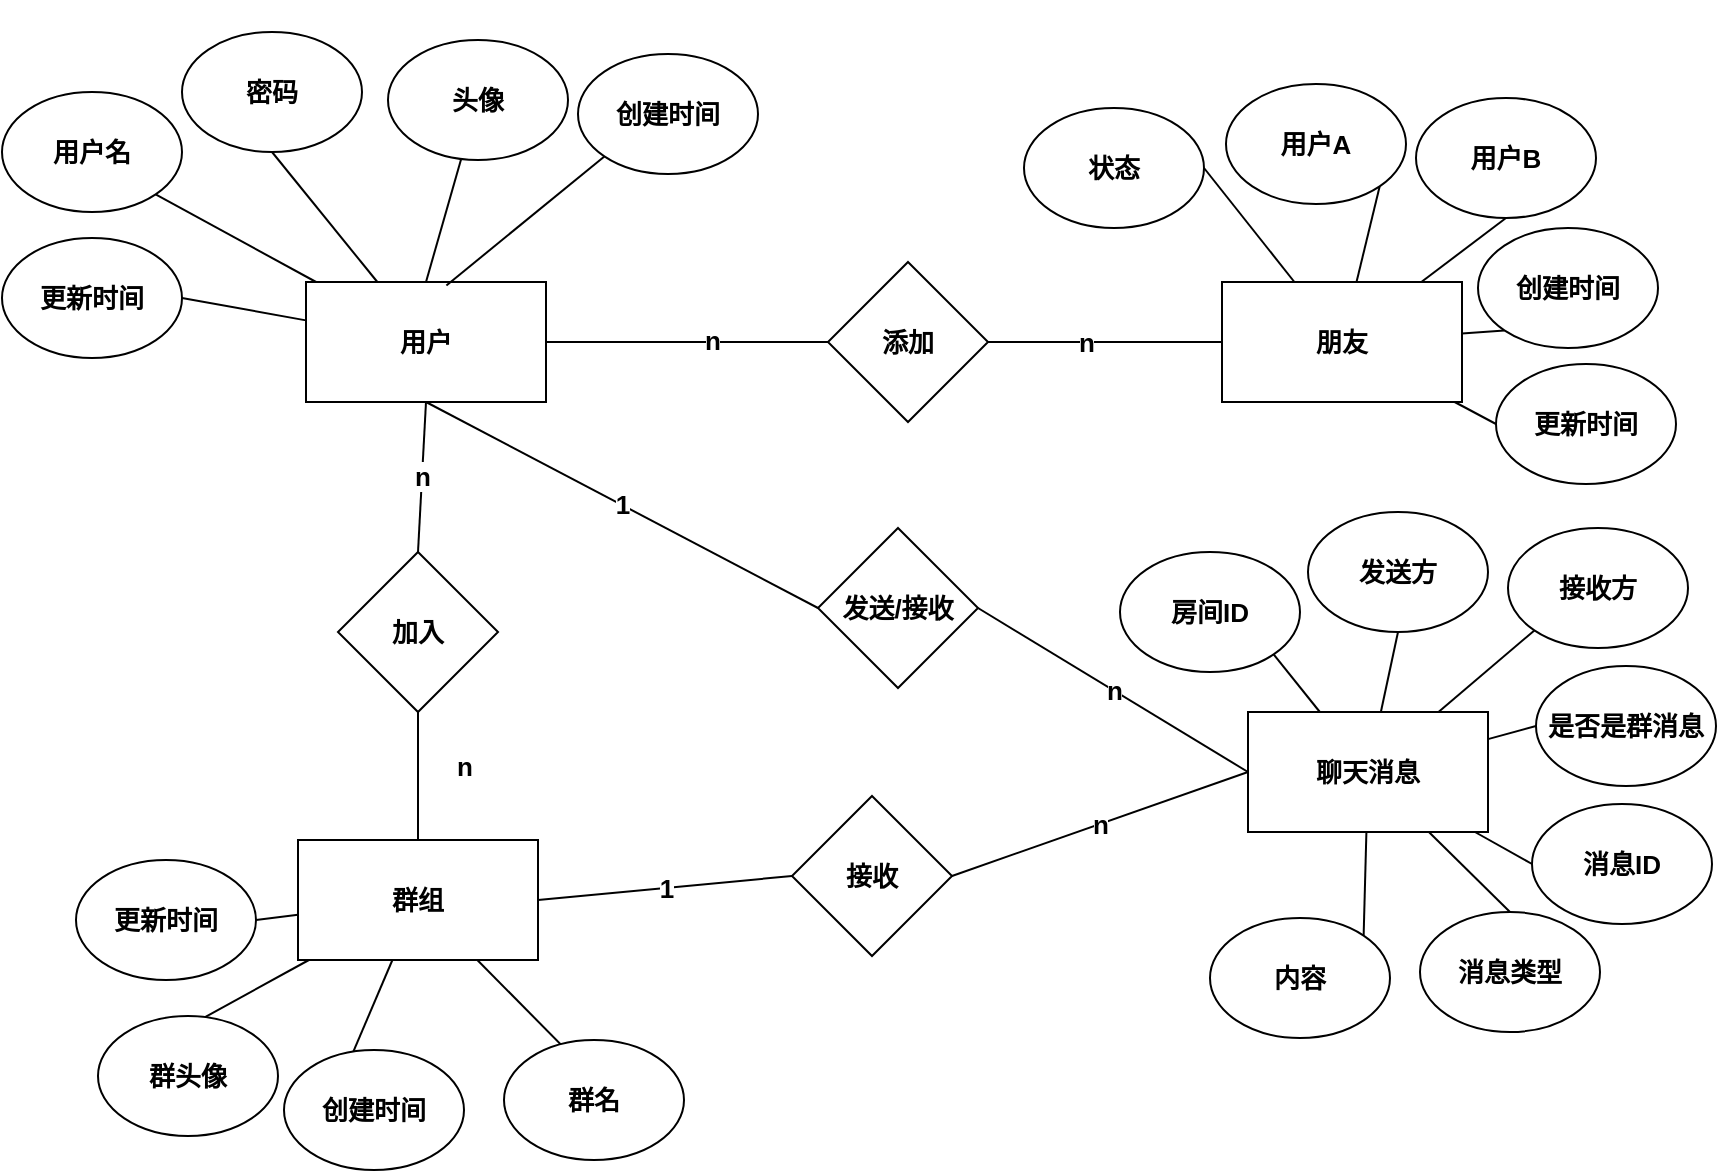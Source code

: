 <mxfile version="14.5.7" type="github">
  <diagram id="R2lEEEUBdFMjLlhIrx00" name="Page-1">
    <mxGraphModel dx="2097" dy="1319" grid="0" gridSize="10" guides="1" tooltips="1" connect="1" arrows="1" fold="1" page="0" pageScale="1" pageWidth="850" pageHeight="1100" math="0" shadow="0" extFonts="Permanent Marker^https://fonts.googleapis.com/css?family=Permanent+Marker">
      <root>
        <mxCell id="0" />
        <mxCell id="1" parent="0" />
        <mxCell id="_YOtzz9naKi3cMkrxV0r-57" style="edgeStyle=none;orthogonalLoop=1;jettySize=auto;html=1;exitX=1;exitY=0.5;exitDx=0;exitDy=0;endArrow=none;endFill=0;strokeColor=#000000;entryX=0;entryY=0.5;entryDx=0;entryDy=0;fontSize=13;fontStyle=1" edge="1" parent="1" source="rfzxkzYXNz0C6N27dNwW-1" target="_YOtzz9naKi3cMkrxV0r-58">
          <mxGeometry relative="1" as="geometry">
            <mxPoint x="311.572" y="161.0" as="targetPoint" />
          </mxGeometry>
        </mxCell>
        <mxCell id="_YOtzz9naKi3cMkrxV0r-60" value="n" style="edgeLabel;html=1;align=center;verticalAlign=middle;resizable=0;points=[];fontSize=13;fontStyle=1" vertex="1" connectable="0" parent="_YOtzz9naKi3cMkrxV0r-57">
          <mxGeometry x="0.17" relative="1" as="geometry">
            <mxPoint y="-1" as="offset" />
          </mxGeometry>
        </mxCell>
        <mxCell id="_YOtzz9naKi3cMkrxV0r-58" value="添加" style="rhombus;whiteSpace=wrap;html=1;fontSize=13;fontStyle=1" vertex="1" parent="1">
          <mxGeometry x="318" y="-18" width="80" height="80" as="geometry" />
        </mxCell>
        <mxCell id="_YOtzz9naKi3cMkrxV0r-59" style="edgeStyle=none;orthogonalLoop=1;jettySize=auto;html=1;endArrow=none;endFill=0;strokeColor=#000000;entryX=1;entryY=0.5;entryDx=0;entryDy=0;fontSize=13;fontStyle=1" edge="1" parent="1" source="rfzxkzYXNz0C6N27dNwW-19" target="_YOtzz9naKi3cMkrxV0r-58">
          <mxGeometry relative="1" as="geometry">
            <mxPoint x="398.429" y="173.0" as="targetPoint" />
          </mxGeometry>
        </mxCell>
        <mxCell id="_YOtzz9naKi3cMkrxV0r-61" value="n" style="edgeLabel;html=1;align=center;verticalAlign=middle;resizable=0;points=[];fontSize=13;fontStyle=1" vertex="1" connectable="0" parent="_YOtzz9naKi3cMkrxV0r-59">
          <mxGeometry x="0.16" relative="1" as="geometry">
            <mxPoint as="offset" />
          </mxGeometry>
        </mxCell>
        <mxCell id="_YOtzz9naKi3cMkrxV0r-64" value="n" style="orthogonalLoop=1;jettySize=auto;html=1;exitX=1;exitY=0.5;exitDx=0;exitDy=0;endArrow=none;endFill=0;strokeColor=#000000;entryX=0;entryY=0.5;entryDx=0;entryDy=0;fontSize=13;fontStyle=1" edge="1" parent="1" source="_YOtzz9naKi3cMkrxV0r-62" target="rfzxkzYXNz0C6N27dNwW-26">
          <mxGeometry relative="1" as="geometry" />
        </mxCell>
        <mxCell id="_YOtzz9naKi3cMkrxV0r-62" value="发送/接收" style="rhombus;whiteSpace=wrap;html=1;fontSize=13;fontStyle=1" vertex="1" parent="1">
          <mxGeometry x="313" y="115" width="80" height="80" as="geometry" />
        </mxCell>
        <mxCell id="_YOtzz9naKi3cMkrxV0r-63" value="1" style="edgeStyle=none;orthogonalLoop=1;jettySize=auto;html=1;exitX=0.5;exitY=1;exitDx=0;exitDy=0;entryX=0;entryY=0.5;entryDx=0;entryDy=0;endArrow=none;endFill=0;strokeColor=#000000;fontSize=13;fontStyle=1" edge="1" parent="1" source="rfzxkzYXNz0C6N27dNwW-1" target="_YOtzz9naKi3cMkrxV0r-62">
          <mxGeometry relative="1" as="geometry" />
        </mxCell>
        <mxCell id="_YOtzz9naKi3cMkrxV0r-69" value="n" style="orthogonalLoop=1;jettySize=auto;html=1;exitX=1;exitY=0.5;exitDx=0;exitDy=0;entryX=0;entryY=0.5;entryDx=0;entryDy=0;endArrow=none;endFill=0;strokeColor=#000000;fontSize=13;fontStyle=1" edge="1" parent="1" source="_YOtzz9naKi3cMkrxV0r-67" target="rfzxkzYXNz0C6N27dNwW-26">
          <mxGeometry relative="1" as="geometry" />
        </mxCell>
        <mxCell id="_YOtzz9naKi3cMkrxV0r-67" value="接收" style="rhombus;whiteSpace=wrap;html=1;fontSize=13;fontStyle=1" vertex="1" parent="1">
          <mxGeometry x="300" y="249" width="80" height="80" as="geometry" />
        </mxCell>
        <mxCell id="_YOtzz9naKi3cMkrxV0r-68" value="1" style="edgeStyle=none;orthogonalLoop=1;jettySize=auto;html=1;exitX=1;exitY=0.5;exitDx=0;exitDy=0;entryX=0;entryY=0.5;entryDx=0;entryDy=0;endArrow=none;endFill=0;strokeColor=#000000;fontSize=13;fontStyle=1" edge="1" parent="1" source="rfzxkzYXNz0C6N27dNwW-6" target="_YOtzz9naKi3cMkrxV0r-67">
          <mxGeometry relative="1" as="geometry" />
        </mxCell>
        <mxCell id="_YOtzz9naKi3cMkrxV0r-72" value="n" style="orthogonalLoop=1;jettySize=auto;html=1;entryX=0.5;entryY=0;entryDx=0;entryDy=0;endArrow=none;endFill=0;strokeColor=#000000;exitX=0.5;exitY=1;exitDx=0;exitDy=0;fontSize=13;fontStyle=1" edge="1" parent="1" source="_YOtzz9naKi3cMkrxV0r-70" target="rfzxkzYXNz0C6N27dNwW-6">
          <mxGeometry x="-0.159" y="23" relative="1" as="geometry">
            <mxPoint as="offset" />
          </mxGeometry>
        </mxCell>
        <mxCell id="_YOtzz9naKi3cMkrxV0r-70" value="加入" style="rhombus;whiteSpace=wrap;html=1;fontSize=13;fontStyle=1" vertex="1" parent="1">
          <mxGeometry x="73" y="127" width="80" height="80" as="geometry" />
        </mxCell>
        <mxCell id="_YOtzz9naKi3cMkrxV0r-71" value="n" style="edgeStyle=none;orthogonalLoop=1;jettySize=auto;html=1;exitX=0.5;exitY=1;exitDx=0;exitDy=0;entryX=0.5;entryY=0;entryDx=0;entryDy=0;endArrow=none;endFill=0;strokeColor=#000000;fontSize=13;fontStyle=1" edge="1" parent="1" source="rfzxkzYXNz0C6N27dNwW-1" target="_YOtzz9naKi3cMkrxV0r-70">
          <mxGeometry relative="1" as="geometry" />
        </mxCell>
        <mxCell id="rfzxkzYXNz0C6N27dNwW-26" value="聊天消息" style="rounded=0;whiteSpace=wrap;html=1;fontSize=13;fontStyle=1" parent="1" vertex="1">
          <mxGeometry x="528" y="207" width="120" height="60" as="geometry" />
        </mxCell>
        <mxCell id="_YOtzz9naKi3cMkrxV0r-28" style="edgeStyle=none;orthogonalLoop=1;jettySize=auto;html=1;exitX=0.5;exitY=1;exitDx=0;exitDy=0;endArrow=none;endFill=0;strokeColor=#000000;fontSize=13;fontStyle=1" edge="1" parent="1" source="rfzxkzYXNz0C6N27dNwW-27" target="rfzxkzYXNz0C6N27dNwW-26">
          <mxGeometry x="409" y="115" as="geometry" />
        </mxCell>
        <mxCell id="rfzxkzYXNz0C6N27dNwW-27" value="发送方" style="ellipse;whiteSpace=wrap;html=1;fontSize=13;fontStyle=1" parent="1" vertex="1">
          <mxGeometry x="558" y="107" width="90" height="60" as="geometry" />
        </mxCell>
        <mxCell id="_YOtzz9naKi3cMkrxV0r-29" style="edgeStyle=none;orthogonalLoop=1;jettySize=auto;html=1;exitX=0;exitY=1;exitDx=0;exitDy=0;endArrow=none;endFill=0;strokeColor=#000000;fontSize=13;fontStyle=1" edge="1" parent="1" source="rfzxkzYXNz0C6N27dNwW-28" target="rfzxkzYXNz0C6N27dNwW-26">
          <mxGeometry x="409" y="115" as="geometry" />
        </mxCell>
        <mxCell id="rfzxkzYXNz0C6N27dNwW-28" value="接收方" style="ellipse;whiteSpace=wrap;html=1;fontSize=13;fontStyle=1" parent="1" vertex="1">
          <mxGeometry x="658" y="115" width="90" height="60" as="geometry" />
        </mxCell>
        <mxCell id="_YOtzz9naKi3cMkrxV0r-30" style="edgeStyle=none;orthogonalLoop=1;jettySize=auto;html=1;exitX=0;exitY=0.5;exitDx=0;exitDy=0;endArrow=none;endFill=0;strokeColor=#000000;fontSize=13;fontStyle=1" edge="1" parent="1" source="rfzxkzYXNz0C6N27dNwW-29" target="rfzxkzYXNz0C6N27dNwW-26">
          <mxGeometry x="409" y="115" as="geometry" />
        </mxCell>
        <mxCell id="rfzxkzYXNz0C6N27dNwW-29" value="是否是群消息" style="ellipse;whiteSpace=wrap;html=1;fontSize=13;fontStyle=1" parent="1" vertex="1">
          <mxGeometry x="672" y="184" width="90" height="60" as="geometry" />
        </mxCell>
        <mxCell id="_YOtzz9naKi3cMkrxV0r-31" style="edgeStyle=none;orthogonalLoop=1;jettySize=auto;html=1;exitX=0;exitY=0.5;exitDx=0;exitDy=0;endArrow=none;endFill=0;strokeColor=#000000;fontSize=13;fontStyle=1" edge="1" parent="1" source="rfzxkzYXNz0C6N27dNwW-30" target="rfzxkzYXNz0C6N27dNwW-26">
          <mxGeometry x="409" y="115" as="geometry" />
        </mxCell>
        <mxCell id="rfzxkzYXNz0C6N27dNwW-30" value="消息ID" style="ellipse;whiteSpace=wrap;html=1;fontSize=13;fontStyle=1" parent="1" vertex="1">
          <mxGeometry x="670" y="253" width="90" height="60" as="geometry" />
        </mxCell>
        <mxCell id="_YOtzz9naKi3cMkrxV0r-27" style="edgeStyle=none;orthogonalLoop=1;jettySize=auto;html=1;exitX=1;exitY=1;exitDx=0;exitDy=0;endArrow=none;endFill=0;strokeColor=#000000;fontSize=13;fontStyle=1" edge="1" parent="1" source="_YOtzz9naKi3cMkrxV0r-25" target="rfzxkzYXNz0C6N27dNwW-26">
          <mxGeometry x="409" y="115" as="geometry" />
        </mxCell>
        <mxCell id="_YOtzz9naKi3cMkrxV0r-25" value="房间ID" style="ellipse;whiteSpace=wrap;html=1;fontSize=13;fontStyle=1" vertex="1" parent="1">
          <mxGeometry x="464" y="127" width="90" height="60" as="geometry" />
        </mxCell>
        <mxCell id="_YOtzz9naKi3cMkrxV0r-32" style="edgeStyle=none;orthogonalLoop=1;jettySize=auto;html=1;exitX=0.5;exitY=0;exitDx=0;exitDy=0;endArrow=none;endFill=0;strokeColor=#000000;fontSize=13;fontStyle=1" edge="1" parent="1" source="_YOtzz9naKi3cMkrxV0r-26" target="rfzxkzYXNz0C6N27dNwW-26">
          <mxGeometry x="409" y="115" as="geometry" />
        </mxCell>
        <mxCell id="_YOtzz9naKi3cMkrxV0r-26" value="消息类型" style="ellipse;whiteSpace=wrap;html=1;fontSize=13;fontStyle=1" vertex="1" parent="1">
          <mxGeometry x="614" y="307" width="90" height="60" as="geometry" />
        </mxCell>
        <mxCell id="_YOtzz9naKi3cMkrxV0r-35" style="edgeStyle=none;orthogonalLoop=1;jettySize=auto;html=1;exitX=1;exitY=0;exitDx=0;exitDy=0;endArrow=none;endFill=0;strokeColor=#000000;fontSize=13;fontStyle=1" edge="1" parent="1" source="_YOtzz9naKi3cMkrxV0r-34" target="rfzxkzYXNz0C6N27dNwW-26">
          <mxGeometry x="409" y="115" as="geometry" />
        </mxCell>
        <mxCell id="_YOtzz9naKi3cMkrxV0r-34" value="内容" style="ellipse;whiteSpace=wrap;html=1;fontSize=13;fontStyle=1" vertex="1" parent="1">
          <mxGeometry x="509" y="310" width="90" height="60" as="geometry" />
        </mxCell>
        <mxCell id="rfzxkzYXNz0C6N27dNwW-19" value="朋友" style="rounded=0;whiteSpace=wrap;html=1;fontSize=13;fontStyle=1" parent="1" vertex="1">
          <mxGeometry x="515" y="-8" width="120" height="60" as="geometry" />
        </mxCell>
        <mxCell id="_YOtzz9naKi3cMkrxV0r-16" style="edgeStyle=none;orthogonalLoop=1;jettySize=auto;html=1;exitX=1;exitY=1;exitDx=0;exitDy=0;endArrow=none;endFill=0;strokeColor=#000000;fontSize=13;fontStyle=1" edge="1" parent="1" source="rfzxkzYXNz0C6N27dNwW-20" target="rfzxkzYXNz0C6N27dNwW-19">
          <mxGeometry x="405" y="-95" as="geometry" />
        </mxCell>
        <mxCell id="rfzxkzYXNz0C6N27dNwW-20" value="用户A" style="ellipse;whiteSpace=wrap;html=1;fontSize=13;fontStyle=1" parent="1" vertex="1">
          <mxGeometry x="517" y="-107" width="90" height="60" as="geometry" />
        </mxCell>
        <mxCell id="_YOtzz9naKi3cMkrxV0r-17" style="edgeStyle=none;orthogonalLoop=1;jettySize=auto;html=1;exitX=0.5;exitY=1;exitDx=0;exitDy=0;endArrow=none;endFill=0;strokeColor=#000000;fontSize=13;fontStyle=1" edge="1" parent="1" source="rfzxkzYXNz0C6N27dNwW-21" target="rfzxkzYXNz0C6N27dNwW-19">
          <mxGeometry x="405" y="-95" as="geometry" />
        </mxCell>
        <mxCell id="rfzxkzYXNz0C6N27dNwW-21" value="用户B" style="ellipse;whiteSpace=wrap;html=1;fontSize=13;fontStyle=1" parent="1" vertex="1">
          <mxGeometry x="612" y="-100" width="90" height="60" as="geometry" />
        </mxCell>
        <mxCell id="_YOtzz9naKi3cMkrxV0r-18" style="edgeStyle=none;orthogonalLoop=1;jettySize=auto;html=1;exitX=0;exitY=1;exitDx=0;exitDy=0;endArrow=none;endFill=0;strokeColor=#000000;fontSize=13;fontStyle=1" edge="1" parent="1" source="rfzxkzYXNz0C6N27dNwW-22" target="rfzxkzYXNz0C6N27dNwW-19">
          <mxGeometry x="405" y="-95" as="geometry" />
        </mxCell>
        <mxCell id="rfzxkzYXNz0C6N27dNwW-22" value="创建时间" style="ellipse;whiteSpace=wrap;html=1;fontSize=13;fontStyle=1" parent="1" vertex="1">
          <mxGeometry x="643" y="-35" width="90" height="60" as="geometry" />
        </mxCell>
        <mxCell id="_YOtzz9naKi3cMkrxV0r-19" style="edgeStyle=none;orthogonalLoop=1;jettySize=auto;html=1;exitX=0;exitY=0.5;exitDx=0;exitDy=0;endArrow=none;endFill=0;strokeColor=#000000;fontSize=13;fontStyle=1" edge="1" parent="1" source="rfzxkzYXNz0C6N27dNwW-23" target="rfzxkzYXNz0C6N27dNwW-19">
          <mxGeometry x="405" y="-95" as="geometry" />
        </mxCell>
        <mxCell id="rfzxkzYXNz0C6N27dNwW-23" value="更新时间" style="ellipse;whiteSpace=wrap;html=1;fontSize=13;fontStyle=1" parent="1" vertex="1">
          <mxGeometry x="652" y="33" width="90" height="60" as="geometry" />
        </mxCell>
        <mxCell id="_YOtzz9naKi3cMkrxV0r-20" style="edgeStyle=none;orthogonalLoop=1;jettySize=auto;html=1;exitX=1;exitY=0.5;exitDx=0;exitDy=0;endArrow=none;endFill=0;strokeColor=#000000;fontSize=13;fontStyle=1" edge="1" parent="1" source="rfzxkzYXNz0C6N27dNwW-25" target="rfzxkzYXNz0C6N27dNwW-19">
          <mxGeometry x="405" y="-95" as="geometry" />
        </mxCell>
        <mxCell id="rfzxkzYXNz0C6N27dNwW-25" value="状态" style="ellipse;whiteSpace=wrap;html=1;fontSize=13;fontStyle=1" parent="1" vertex="1">
          <mxGeometry x="416" y="-95" width="90" height="60" as="geometry" />
        </mxCell>
        <mxCell id="rfzxkzYXNz0C6N27dNwW-1" value="用户" style="rounded=0;whiteSpace=wrap;html=1;fontSize=13;fontStyle=1" parent="1" vertex="1">
          <mxGeometry x="57" y="-8" width="120" height="60" as="geometry" />
        </mxCell>
        <mxCell id="_YOtzz9naKi3cMkrxV0r-14" style="orthogonalLoop=1;jettySize=auto;html=1;exitX=1;exitY=1;exitDx=0;exitDy=0;endArrow=none;endFill=0;strokeColor=#000000;fontSize=13;fontStyle=1" edge="1" parent="1" source="rfzxkzYXNz0C6N27dNwW-2" target="rfzxkzYXNz0C6N27dNwW-1">
          <mxGeometry x="-90" y="-113" as="geometry" />
        </mxCell>
        <mxCell id="rfzxkzYXNz0C6N27dNwW-2" value="用户名" style="ellipse;whiteSpace=wrap;html=1;fontSize=13;fontStyle=1" parent="1" vertex="1">
          <mxGeometry x="-95" y="-103" width="90" height="60" as="geometry" />
        </mxCell>
        <mxCell id="_YOtzz9naKi3cMkrxV0r-13" style="orthogonalLoop=1;jettySize=auto;html=1;exitX=0.5;exitY=1;exitDx=0;exitDy=0;endArrow=none;endFill=0;strokeColor=#000000;fontSize=13;fontStyle=1" edge="1" parent="1" source="rfzxkzYXNz0C6N27dNwW-4" target="rfzxkzYXNz0C6N27dNwW-1">
          <mxGeometry x="-90" y="-113" as="geometry" />
        </mxCell>
        <mxCell id="rfzxkzYXNz0C6N27dNwW-4" value="密码" style="ellipse;whiteSpace=wrap;html=1;fontSize=13;fontStyle=1" parent="1" vertex="1">
          <mxGeometry x="-5" y="-133" width="90" height="60" as="geometry" />
        </mxCell>
        <mxCell id="_YOtzz9naKi3cMkrxV0r-9" style="edgeStyle=orthogonalEdgeStyle;orthogonalLoop=1;jettySize=auto;html=1;exitX=0;exitY=1;exitDx=0;exitDy=0;endArrow=none;endFill=0;strokeColor=none;curved=1;fontSize=13;fontStyle=1" edge="1" parent="1" source="rfzxkzYXNz0C6N27dNwW-18" target="rfzxkzYXNz0C6N27dNwW-1">
          <mxGeometry x="-90" y="-113" as="geometry">
            <mxPoint x="168.18" y="-109.787" as="sourcePoint" />
          </mxGeometry>
        </mxCell>
        <mxCell id="_YOtzz9naKi3cMkrxV0r-12" style="orthogonalLoop=1;jettySize=auto;html=1;exitX=0;exitY=1;exitDx=0;exitDy=0;entryX=0.585;entryY=0.029;entryDx=0;entryDy=0;endArrow=none;endFill=0;strokeColor=#000000;entryPerimeter=0;fontSize=13;fontStyle=1" edge="1" parent="1" source="rfzxkzYXNz0C6N27dNwW-10" target="rfzxkzYXNz0C6N27dNwW-1">
          <mxGeometry x="-90" y="-113" as="geometry" />
        </mxCell>
        <mxCell id="rfzxkzYXNz0C6N27dNwW-10" value="创建时间" style="ellipse;whiteSpace=wrap;html=1;fontSize=13;fontStyle=1" parent="1" vertex="1">
          <mxGeometry x="193" y="-122" width="90" height="60" as="geometry" />
        </mxCell>
        <mxCell id="_YOtzz9naKi3cMkrxV0r-15" style="orthogonalLoop=1;jettySize=auto;html=1;exitX=1;exitY=0.5;exitDx=0;exitDy=0;endArrow=none;endFill=0;strokeColor=#000000;fontSize=13;fontStyle=1" edge="1" parent="1" source="rfzxkzYXNz0C6N27dNwW-11" target="rfzxkzYXNz0C6N27dNwW-1">
          <mxGeometry x="-90" y="-113" as="geometry" />
        </mxCell>
        <mxCell id="rfzxkzYXNz0C6N27dNwW-11" value="更新时间" style="ellipse;whiteSpace=wrap;html=1;fontSize=13;fontStyle=1" parent="1" vertex="1">
          <mxGeometry x="-95" y="-30" width="90" height="60" as="geometry" />
        </mxCell>
        <mxCell id="_YOtzz9naKi3cMkrxV0r-11" style="orthogonalLoop=1;jettySize=auto;html=1;entryX=0.5;entryY=0;entryDx=0;entryDy=0;endArrow=none;endFill=0;strokeColor=#000000;fontSize=13;fontStyle=1" edge="1" parent="1" source="rfzxkzYXNz0C6N27dNwW-18" target="rfzxkzYXNz0C6N27dNwW-1">
          <mxGeometry x="-90" y="-113" as="geometry" />
        </mxCell>
        <mxCell id="rfzxkzYXNz0C6N27dNwW-18" value="头像" style="ellipse;whiteSpace=wrap;html=1;fontSize=13;fontStyle=1" parent="1" vertex="1">
          <mxGeometry x="98" y="-129" width="90" height="60" as="geometry" />
        </mxCell>
        <mxCell id="_YOtzz9naKi3cMkrxV0r-73" style="edgeStyle=orthogonalEdgeStyle;orthogonalLoop=1;jettySize=auto;html=1;exitX=0;exitY=1;exitDx=0;exitDy=0;endArrow=none;endFill=0;strokeColor=none;curved=1;fontSize=13;fontStyle=1" edge="1" parent="1" target="rfzxkzYXNz0C6N27dNwW-18">
          <mxGeometry x="-90" y="-113" as="geometry">
            <mxPoint x="168.18" y="-109.787" as="sourcePoint" />
            <mxPoint x="110" y="-11" as="targetPoint" />
          </mxGeometry>
        </mxCell>
        <mxCell id="rfzxkzYXNz0C6N27dNwW-6" value="群组" style="rounded=0;whiteSpace=wrap;html=1;fontSize=13;fontStyle=1" parent="1" vertex="1">
          <mxGeometry x="53" y="271" width="120" height="60" as="geometry" />
        </mxCell>
        <mxCell id="_YOtzz9naKi3cMkrxV0r-23" style="edgeStyle=none;orthogonalLoop=1;jettySize=auto;html=1;exitX=1;exitY=1;exitDx=0;exitDy=0;endArrow=none;endFill=0;strokeColor=#000000;fontSize=13;fontStyle=1" edge="1" parent="1" source="rfzxkzYXNz0C6N27dNwW-7" target="rfzxkzYXNz0C6N27dNwW-6">
          <mxGeometry x="-60" y="185" as="geometry" />
        </mxCell>
        <mxCell id="rfzxkzYXNz0C6N27dNwW-7" value="群名" style="ellipse;whiteSpace=wrap;html=1;fontSize=13;fontStyle=1" parent="1" vertex="1">
          <mxGeometry x="156" y="371" width="90" height="60" as="geometry" />
        </mxCell>
        <mxCell id="_YOtzz9naKi3cMkrxV0r-21" style="edgeStyle=none;orthogonalLoop=1;jettySize=auto;html=1;exitX=0;exitY=1;exitDx=0;exitDy=0;endArrow=none;endFill=0;strokeColor=#000000;fontSize=13;fontStyle=1" edge="1" parent="1" source="rfzxkzYXNz0C6N27dNwW-14" target="rfzxkzYXNz0C6N27dNwW-6">
          <mxGeometry x="-60" y="185" as="geometry" />
        </mxCell>
        <mxCell id="rfzxkzYXNz0C6N27dNwW-14" value="创建时间" style="ellipse;whiteSpace=wrap;html=1;fontSize=13;fontStyle=1" parent="1" vertex="1">
          <mxGeometry x="46" y="376" width="90" height="60" as="geometry" />
        </mxCell>
        <mxCell id="_YOtzz9naKi3cMkrxV0r-22" style="edgeStyle=none;orthogonalLoop=1;jettySize=auto;html=1;exitX=1;exitY=0.5;exitDx=0;exitDy=0;endArrow=none;endFill=0;strokeColor=#000000;fontSize=13;fontStyle=1" edge="1" parent="1" source="rfzxkzYXNz0C6N27dNwW-15" target="rfzxkzYXNz0C6N27dNwW-6">
          <mxGeometry x="-60" y="185" as="geometry" />
        </mxCell>
        <mxCell id="rfzxkzYXNz0C6N27dNwW-15" value="更新时间" style="ellipse;whiteSpace=wrap;html=1;fontSize=13;fontStyle=1" parent="1" vertex="1">
          <mxGeometry x="-58" y="281" width="90" height="60" as="geometry" />
        </mxCell>
        <mxCell id="_YOtzz9naKi3cMkrxV0r-24" style="edgeStyle=none;orthogonalLoop=1;jettySize=auto;html=1;exitX=0;exitY=0.5;exitDx=0;exitDy=0;endArrow=none;endFill=0;strokeColor=#000000;fontSize=13;fontStyle=1" edge="1" parent="1" source="rfzxkzYXNz0C6N27dNwW-17" target="rfzxkzYXNz0C6N27dNwW-6">
          <mxGeometry x="-60" y="185" as="geometry" />
        </mxCell>
        <mxCell id="rfzxkzYXNz0C6N27dNwW-17" value="群头像" style="ellipse;whiteSpace=wrap;html=1;fontSize=13;fontStyle=1" parent="1" vertex="1">
          <mxGeometry x="-47" y="359" width="90" height="60" as="geometry" />
        </mxCell>
      </root>
    </mxGraphModel>
  </diagram>
</mxfile>
